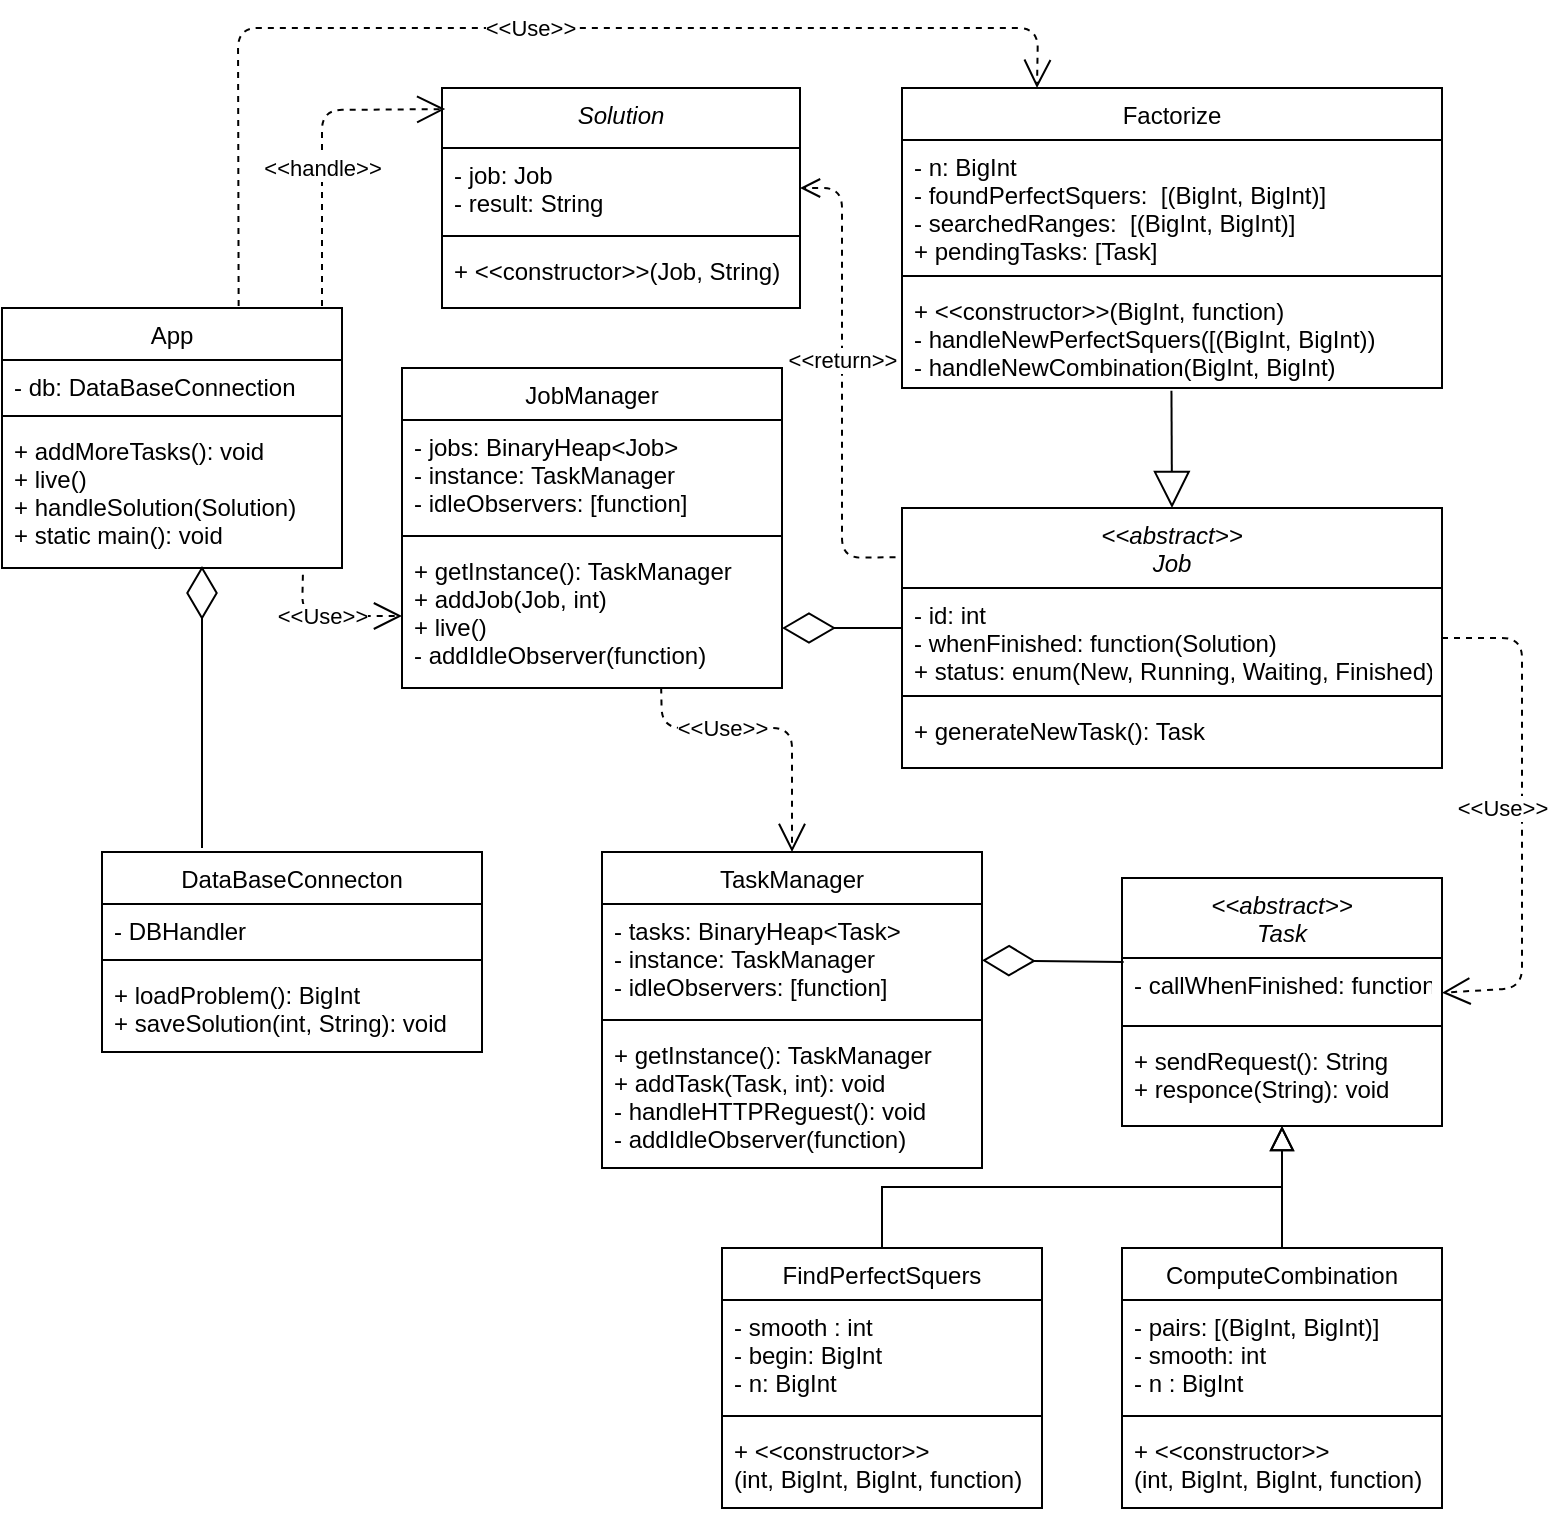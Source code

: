 <mxfile version="13.9.8" type="device"><diagram id="C5RBs43oDa-KdzZeNtuy" name="Page-1"><mxGraphModel dx="1221" dy="682" grid="1" gridSize="10" guides="1" tooltips="1" connect="1" arrows="1" fold="1" page="1" pageScale="1" pageWidth="827" pageHeight="1169" math="0" shadow="0"><root><mxCell id="WIyWlLk6GJQsqaUBKTNV-0"/><mxCell id="WIyWlLk6GJQsqaUBKTNV-1" parent="WIyWlLk6GJQsqaUBKTNV-0"/><mxCell id="zkfFHV4jXpPFQw0GAbJ--0" value="&lt;&lt;abstract&gt;&gt;&#10;Task" style="swimlane;fontStyle=2;align=center;verticalAlign=top;childLayout=stackLayout;horizontal=1;startSize=40;horizontalStack=0;resizeParent=1;resizeLast=0;collapsible=1;marginBottom=0;rounded=0;shadow=0;strokeWidth=1;" parent="WIyWlLk6GJQsqaUBKTNV-1" vertex="1"><mxGeometry x="610" y="465" width="160" height="124" as="geometry"><mxRectangle x="230" y="140" width="160" height="26" as="alternateBounds"/></mxGeometry></mxCell><mxCell id="zkfFHV4jXpPFQw0GAbJ--1" value="- callWhenFinished: function" style="text;align=left;verticalAlign=top;spacingLeft=4;spacingRight=4;overflow=hidden;rotatable=0;points=[[0,0.5],[1,0.5]];portConstraint=eastwest;" parent="zkfFHV4jXpPFQw0GAbJ--0" vertex="1"><mxGeometry y="40" width="160" height="30" as="geometry"/></mxCell><mxCell id="zkfFHV4jXpPFQw0GAbJ--4" value="" style="line;html=1;strokeWidth=1;align=left;verticalAlign=middle;spacingTop=-1;spacingLeft=3;spacingRight=3;rotatable=0;labelPosition=right;points=[];portConstraint=eastwest;" parent="zkfFHV4jXpPFQw0GAbJ--0" vertex="1"><mxGeometry y="70" width="160" height="8" as="geometry"/></mxCell><mxCell id="zkfFHV4jXpPFQw0GAbJ--5" value="+ sendRequest(): String&#10;+ responce(String): void" style="text;align=left;verticalAlign=top;spacingLeft=4;spacingRight=4;overflow=hidden;rotatable=0;points=[[0,0.5],[1,0.5]];portConstraint=eastwest;" parent="zkfFHV4jXpPFQw0GAbJ--0" vertex="1"><mxGeometry y="78" width="160" height="40" as="geometry"/></mxCell><mxCell id="zkfFHV4jXpPFQw0GAbJ--6" value="FindPerfectSquers" style="swimlane;fontStyle=0;align=center;verticalAlign=top;childLayout=stackLayout;horizontal=1;startSize=26;horizontalStack=0;resizeParent=1;resizeLast=0;collapsible=1;marginBottom=0;rounded=0;shadow=0;strokeWidth=1;" parent="WIyWlLk6GJQsqaUBKTNV-1" vertex="1"><mxGeometry x="410" y="650" width="160" height="130" as="geometry"><mxRectangle x="130" y="380" width="160" height="26" as="alternateBounds"/></mxGeometry></mxCell><mxCell id="zkfFHV4jXpPFQw0GAbJ--7" value="- smooth : int&#10;- begin: BigInt&#10;- n: BigInt" style="text;align=left;verticalAlign=top;spacingLeft=4;spacingRight=4;overflow=hidden;rotatable=0;points=[[0,0.5],[1,0.5]];portConstraint=eastwest;" parent="zkfFHV4jXpPFQw0GAbJ--6" vertex="1"><mxGeometry y="26" width="160" height="54" as="geometry"/></mxCell><mxCell id="zkfFHV4jXpPFQw0GAbJ--9" value="" style="line;html=1;strokeWidth=1;align=left;verticalAlign=middle;spacingTop=-1;spacingLeft=3;spacingRight=3;rotatable=0;labelPosition=right;points=[];portConstraint=eastwest;" parent="zkfFHV4jXpPFQw0GAbJ--6" vertex="1"><mxGeometry y="80" width="160" height="8" as="geometry"/></mxCell><mxCell id="zkfFHV4jXpPFQw0GAbJ--10" value="+ &lt;&lt;constructor&gt;&gt;&#10;(int, BigInt, BigInt, function)&#10;" style="text;align=left;verticalAlign=top;spacingLeft=4;spacingRight=4;overflow=hidden;rotatable=0;points=[[0,0.5],[1,0.5]];portConstraint=eastwest;fontStyle=0" parent="zkfFHV4jXpPFQw0GAbJ--6" vertex="1"><mxGeometry y="88" width="160" height="42" as="geometry"/></mxCell><mxCell id="zkfFHV4jXpPFQw0GAbJ--12" value="" style="endArrow=block;endSize=10;endFill=0;shadow=0;strokeWidth=1;rounded=0;edgeStyle=elbowEdgeStyle;elbow=vertical;" parent="WIyWlLk6GJQsqaUBKTNV-1" source="zkfFHV4jXpPFQw0GAbJ--6" target="zkfFHV4jXpPFQw0GAbJ--0" edge="1"><mxGeometry width="160" relative="1" as="geometry"><mxPoint x="290" y="533" as="sourcePoint"/><mxPoint x="290" y="533" as="targetPoint"/></mxGeometry></mxCell><mxCell id="zkfFHV4jXpPFQw0GAbJ--13" value="ComputeCombination" style="swimlane;fontStyle=0;align=center;verticalAlign=top;childLayout=stackLayout;horizontal=1;startSize=26;horizontalStack=0;resizeParent=1;resizeLast=0;collapsible=1;marginBottom=0;rounded=0;shadow=0;strokeWidth=1;" parent="WIyWlLk6GJQsqaUBKTNV-1" vertex="1"><mxGeometry x="610" y="650" width="160" height="130" as="geometry"><mxRectangle x="340" y="380" width="170" height="26" as="alternateBounds"/></mxGeometry></mxCell><mxCell id="zkfFHV4jXpPFQw0GAbJ--14" value="- pairs: [(BigInt, BigInt)]&#10;- smooth: int&#10;- n : BigInt&#10;" style="text;align=left;verticalAlign=top;spacingLeft=4;spacingRight=4;overflow=hidden;rotatable=0;points=[[0,0.5],[1,0.5]];portConstraint=eastwest;" parent="zkfFHV4jXpPFQw0GAbJ--13" vertex="1"><mxGeometry y="26" width="160" height="54" as="geometry"/></mxCell><mxCell id="zkfFHV4jXpPFQw0GAbJ--15" value="" style="line;html=1;strokeWidth=1;align=left;verticalAlign=middle;spacingTop=-1;spacingLeft=3;spacingRight=3;rotatable=0;labelPosition=right;points=[];portConstraint=eastwest;" parent="zkfFHV4jXpPFQw0GAbJ--13" vertex="1"><mxGeometry y="80" width="160" height="8" as="geometry"/></mxCell><mxCell id="TNpgRUvPJ4tyzciIlh5Z-3" value="+ &lt;&lt;constructor&gt;&gt;&#10;(int, BigInt, BigInt, function)&#10;" style="text;align=left;verticalAlign=top;spacingLeft=4;spacingRight=4;overflow=hidden;rotatable=0;points=[[0,0.5],[1,0.5]];portConstraint=eastwest;fontStyle=0" vertex="1" parent="zkfFHV4jXpPFQw0GAbJ--13"><mxGeometry y="88" width="160" height="42" as="geometry"/></mxCell><mxCell id="zkfFHV4jXpPFQw0GAbJ--16" value="" style="endArrow=block;endSize=10;endFill=0;shadow=0;strokeWidth=1;rounded=0;edgeStyle=elbowEdgeStyle;elbow=vertical;" parent="WIyWlLk6GJQsqaUBKTNV-1" source="zkfFHV4jXpPFQw0GAbJ--13" target="zkfFHV4jXpPFQw0GAbJ--0" edge="1"><mxGeometry width="160" relative="1" as="geometry"><mxPoint x="300" y="703" as="sourcePoint"/><mxPoint x="400" y="601" as="targetPoint"/></mxGeometry></mxCell><mxCell id="TNpgRUvPJ4tyzciIlh5Z-11" value="" style="endArrow=diamondThin;endFill=0;endSize=24;html=1;exitX=0.005;exitY=0.067;exitDx=0;exitDy=0;exitPerimeter=0;" edge="1" parent="WIyWlLk6GJQsqaUBKTNV-1" source="zkfFHV4jXpPFQw0GAbJ--1" target="TNpgRUvPJ4tyzciIlh5Z-5"><mxGeometry width="160" relative="1" as="geometry"><mxPoint x="420" y="630" as="sourcePoint"/><mxPoint x="530" y="450" as="targetPoint"/></mxGeometry></mxCell><mxCell id="TNpgRUvPJ4tyzciIlh5Z-12" value="Factorize" style="swimlane;fontStyle=0;align=center;verticalAlign=top;childLayout=stackLayout;horizontal=1;startSize=26;horizontalStack=0;resizeParent=1;resizeLast=0;collapsible=1;marginBottom=0;rounded=0;shadow=0;strokeWidth=1;" vertex="1" parent="WIyWlLk6GJQsqaUBKTNV-1"><mxGeometry x="500" y="70" width="270" height="150" as="geometry"><mxRectangle x="340" y="380" width="170" height="26" as="alternateBounds"/></mxGeometry></mxCell><mxCell id="TNpgRUvPJ4tyzciIlh5Z-13" value="- n: BigInt&#10;- foundPerfectSquers:  [(BigInt, BigInt)]&#10;- searchedRanges:  [(BigInt, BigInt)]&#10;+ pendingTasks: [Task]" style="text;align=left;verticalAlign=top;spacingLeft=4;spacingRight=4;overflow=hidden;rotatable=0;points=[[0,0.5],[1,0.5]];portConstraint=eastwest;" vertex="1" parent="TNpgRUvPJ4tyzciIlh5Z-12"><mxGeometry y="26" width="270" height="64" as="geometry"/></mxCell><mxCell id="TNpgRUvPJ4tyzciIlh5Z-14" value="" style="line;html=1;strokeWidth=1;align=left;verticalAlign=middle;spacingTop=-1;spacingLeft=3;spacingRight=3;rotatable=0;labelPosition=right;points=[];portConstraint=eastwest;" vertex="1" parent="TNpgRUvPJ4tyzciIlh5Z-12"><mxGeometry y="90" width="270" height="8" as="geometry"/></mxCell><mxCell id="TNpgRUvPJ4tyzciIlh5Z-15" value="+ &lt;&lt;constructor&gt;&gt;(BigInt, function)&#10;- handleNewPerfectSquers([(BigInt, BigInt))&#10;- handleNewCombination(BigInt, BigInt)" style="text;align=left;verticalAlign=top;spacingLeft=4;spacingRight=4;overflow=hidden;rotatable=0;points=[[0,0.5],[1,0.5]];portConstraint=eastwest;fontStyle=0" vertex="1" parent="TNpgRUvPJ4tyzciIlh5Z-12"><mxGeometry y="98" width="270" height="52" as="geometry"/></mxCell><mxCell id="TNpgRUvPJ4tyzciIlh5Z-20" value="&lt;&lt;abstract&gt;&gt;&#10;Job" style="swimlane;fontStyle=2;align=center;verticalAlign=top;childLayout=stackLayout;horizontal=1;startSize=40;horizontalStack=0;resizeParent=1;resizeLast=0;collapsible=1;marginBottom=0;rounded=0;shadow=0;strokeWidth=1;" vertex="1" parent="WIyWlLk6GJQsqaUBKTNV-1"><mxGeometry x="500" y="280" width="270" height="130" as="geometry"><mxRectangle x="230" y="140" width="160" height="26" as="alternateBounds"/></mxGeometry></mxCell><mxCell id="TNpgRUvPJ4tyzciIlh5Z-21" value="- id: int&#10;- whenFinished: function(Solution)&#10;+ status: enum(New, Running, Waiting, Finished)" style="text;align=left;verticalAlign=top;spacingLeft=4;spacingRight=4;overflow=hidden;rotatable=0;points=[[0,0.5],[1,0.5]];portConstraint=eastwest;" vertex="1" parent="TNpgRUvPJ4tyzciIlh5Z-20"><mxGeometry y="40" width="270" height="50" as="geometry"/></mxCell><mxCell id="TNpgRUvPJ4tyzciIlh5Z-22" value="" style="line;html=1;strokeWidth=1;align=left;verticalAlign=middle;spacingTop=-1;spacingLeft=3;spacingRight=3;rotatable=0;labelPosition=right;points=[];portConstraint=eastwest;" vertex="1" parent="TNpgRUvPJ4tyzciIlh5Z-20"><mxGeometry y="90" width="270" height="8" as="geometry"/></mxCell><mxCell id="TNpgRUvPJ4tyzciIlh5Z-23" value="+ generateNewTask(): Task" style="text;align=left;verticalAlign=top;spacingLeft=4;spacingRight=4;overflow=hidden;rotatable=0;points=[[0,0.5],[1,0.5]];portConstraint=eastwest;" vertex="1" parent="TNpgRUvPJ4tyzciIlh5Z-20"><mxGeometry y="98" width="270" as="geometry"/></mxCell><mxCell id="TNpgRUvPJ4tyzciIlh5Z-27" value="" style="endArrow=block;endSize=16;endFill=0;html=1;entryX=0.5;entryY=0;entryDx=0;entryDy=0;exitX=0.499;exitY=1.027;exitDx=0;exitDy=0;exitPerimeter=0;" edge="1" parent="WIyWlLk6GJQsqaUBKTNV-1" source="TNpgRUvPJ4tyzciIlh5Z-15" target="TNpgRUvPJ4tyzciIlh5Z-20"><mxGeometry y="-65" width="160" relative="1" as="geometry"><mxPoint x="600" y="240" as="sourcePoint"/><mxPoint x="789" y="110" as="targetPoint"/><mxPoint as="offset"/></mxGeometry></mxCell><mxCell id="TNpgRUvPJ4tyzciIlh5Z-28" value="Solution" style="swimlane;fontStyle=2;align=center;verticalAlign=top;childLayout=stackLayout;horizontal=1;startSize=30;horizontalStack=0;resizeParent=1;resizeLast=0;collapsible=1;marginBottom=0;rounded=0;shadow=0;strokeWidth=1;" vertex="1" parent="WIyWlLk6GJQsqaUBKTNV-1"><mxGeometry x="270" y="70" width="179" height="110" as="geometry"><mxRectangle x="230" y="140" width="160" height="26" as="alternateBounds"/></mxGeometry></mxCell><mxCell id="TNpgRUvPJ4tyzciIlh5Z-29" value="- job: Job&#10;- result: String" style="text;align=left;verticalAlign=top;spacingLeft=4;spacingRight=4;overflow=hidden;rotatable=0;points=[[0,0.5],[1,0.5]];portConstraint=eastwest;" vertex="1" parent="TNpgRUvPJ4tyzciIlh5Z-28"><mxGeometry y="30" width="179" height="40" as="geometry"/></mxCell><mxCell id="TNpgRUvPJ4tyzciIlh5Z-30" value="" style="line;html=1;strokeWidth=1;align=left;verticalAlign=middle;spacingTop=-1;spacingLeft=3;spacingRight=3;rotatable=0;labelPosition=right;points=[];portConstraint=eastwest;" vertex="1" parent="TNpgRUvPJ4tyzciIlh5Z-28"><mxGeometry y="70" width="179" height="8" as="geometry"/></mxCell><mxCell id="TNpgRUvPJ4tyzciIlh5Z-31" value="+ &lt;&lt;constructor&gt;&gt;(Job, String)" style="text;align=left;verticalAlign=top;spacingLeft=4;spacingRight=4;overflow=hidden;rotatable=0;points=[[0,0.5],[1,0.5]];portConstraint=eastwest;" vertex="1" parent="TNpgRUvPJ4tyzciIlh5Z-28"><mxGeometry y="78" width="179" height="22" as="geometry"/></mxCell><mxCell id="TNpgRUvPJ4tyzciIlh5Z-32" value="JobManager" style="swimlane;fontStyle=0;align=center;verticalAlign=top;childLayout=stackLayout;horizontal=1;startSize=26;horizontalStack=0;resizeParent=1;resizeLast=0;collapsible=1;marginBottom=0;rounded=0;shadow=0;strokeWidth=1;" vertex="1" parent="WIyWlLk6GJQsqaUBKTNV-1"><mxGeometry x="250" y="210" width="190" height="160" as="geometry"><mxRectangle x="340" y="380" width="170" height="26" as="alternateBounds"/></mxGeometry></mxCell><mxCell id="TNpgRUvPJ4tyzciIlh5Z-33" value="- jobs: BinaryHeap&lt;Job&gt;&#10;- instance: TaskManager&#10;- idleObservers: [function]&#10;" style="text;align=left;verticalAlign=top;spacingLeft=4;spacingRight=4;overflow=hidden;rotatable=0;points=[[0,0.5],[1,0.5]];portConstraint=eastwest;" vertex="1" parent="TNpgRUvPJ4tyzciIlh5Z-32"><mxGeometry y="26" width="190" height="54" as="geometry"/></mxCell><mxCell id="TNpgRUvPJ4tyzciIlh5Z-34" value="" style="line;html=1;strokeWidth=1;align=left;verticalAlign=middle;spacingTop=-1;spacingLeft=3;spacingRight=3;rotatable=0;labelPosition=right;points=[];portConstraint=eastwest;" vertex="1" parent="TNpgRUvPJ4tyzciIlh5Z-32"><mxGeometry y="80" width="190" height="8" as="geometry"/></mxCell><mxCell id="TNpgRUvPJ4tyzciIlh5Z-35" value="+ getInstance(): TaskManager&#10;+ addJob(Job, int)&#10;+ live()&#10;- addIdleObserver(function)&#10;&#10;" style="text;align=left;verticalAlign=top;spacingLeft=4;spacingRight=4;overflow=hidden;rotatable=0;points=[[0,0.5],[1,0.5]];portConstraint=eastwest;fontStyle=0" vertex="1" parent="TNpgRUvPJ4tyzciIlh5Z-32"><mxGeometry y="88" width="190" height="72" as="geometry"/></mxCell><mxCell id="TNpgRUvPJ4tyzciIlh5Z-36" value="&amp;lt;&amp;lt;return&amp;gt;&amp;gt;" style="html=1;verticalAlign=bottom;endArrow=open;dashed=1;endSize=8;exitX=-0.012;exitY=0.189;exitDx=0;exitDy=0;exitPerimeter=0;entryX=1;entryY=0.5;entryDx=0;entryDy=0;" edge="1" parent="WIyWlLk6GJQsqaUBKTNV-1" source="TNpgRUvPJ4tyzciIlh5Z-20" target="TNpgRUvPJ4tyzciIlh5Z-29"><mxGeometry relative="1" as="geometry"><mxPoint x="460" y="350" as="sourcePoint"/><mxPoint x="380" y="350" as="targetPoint"/><Array as="points"><mxPoint x="470" y="305"/><mxPoint x="470" y="120"/></Array></mxGeometry></mxCell><mxCell id="TNpgRUvPJ4tyzciIlh5Z-37" value="&amp;lt;&amp;lt;Use&amp;gt;&amp;gt;" style="endArrow=open;endSize=12;dashed=1;html=1;exitX=1;exitY=0.5;exitDx=0;exitDy=0;" edge="1" parent="WIyWlLk6GJQsqaUBKTNV-1" source="TNpgRUvPJ4tyzciIlh5Z-21" target="zkfFHV4jXpPFQw0GAbJ--0"><mxGeometry x="-0.02" y="-10" width="160" relative="1" as="geometry"><mxPoint x="697" y="410" as="sourcePoint"/><mxPoint x="500" y="390" as="targetPoint"/><Array as="points"><mxPoint x="810" y="345"/><mxPoint x="810" y="520"/></Array><mxPoint as="offset"/></mxGeometry></mxCell><mxCell id="TNpgRUvPJ4tyzciIlh5Z-38" value="DataBaseConnecton" style="swimlane;fontStyle=0;align=center;verticalAlign=top;childLayout=stackLayout;horizontal=1;startSize=26;horizontalStack=0;resizeParent=1;resizeLast=0;collapsible=1;marginBottom=0;rounded=0;shadow=0;strokeWidth=1;" vertex="1" parent="WIyWlLk6GJQsqaUBKTNV-1"><mxGeometry x="100" y="452" width="190" height="100" as="geometry"><mxRectangle x="340" y="380" width="170" height="26" as="alternateBounds"/></mxGeometry></mxCell><mxCell id="TNpgRUvPJ4tyzciIlh5Z-39" value="- DBHandler" style="text;align=left;verticalAlign=top;spacingLeft=4;spacingRight=4;overflow=hidden;rotatable=0;points=[[0,0.5],[1,0.5]];portConstraint=eastwest;" vertex="1" parent="TNpgRUvPJ4tyzciIlh5Z-38"><mxGeometry y="26" width="190" height="24" as="geometry"/></mxCell><mxCell id="TNpgRUvPJ4tyzciIlh5Z-40" value="" style="line;html=1;strokeWidth=1;align=left;verticalAlign=middle;spacingTop=-1;spacingLeft=3;spacingRight=3;rotatable=0;labelPosition=right;points=[];portConstraint=eastwest;" vertex="1" parent="TNpgRUvPJ4tyzciIlh5Z-38"><mxGeometry y="50" width="190" height="8" as="geometry"/></mxCell><mxCell id="TNpgRUvPJ4tyzciIlh5Z-41" value="+ loadProblem(): BigInt&#10;+ saveSolution(int, String): void" style="text;align=left;verticalAlign=top;spacingLeft=4;spacingRight=4;overflow=hidden;rotatable=0;points=[[0,0.5],[1,0.5]];portConstraint=eastwest;fontStyle=0" vertex="1" parent="TNpgRUvPJ4tyzciIlh5Z-38"><mxGeometry y="58" width="190" height="42" as="geometry"/></mxCell><mxCell id="TNpgRUvPJ4tyzciIlh5Z-4" value="TaskManager" style="swimlane;fontStyle=0;align=center;verticalAlign=top;childLayout=stackLayout;horizontal=1;startSize=26;horizontalStack=0;resizeParent=1;resizeLast=0;collapsible=1;marginBottom=0;rounded=0;shadow=0;strokeWidth=1;" vertex="1" parent="WIyWlLk6GJQsqaUBKTNV-1"><mxGeometry x="350" y="452" width="190" height="158" as="geometry"><mxRectangle x="340" y="380" width="170" height="26" as="alternateBounds"/></mxGeometry></mxCell><mxCell id="TNpgRUvPJ4tyzciIlh5Z-5" value="- tasks: BinaryHeap&lt;Task&gt;&#10;- instance: TaskManager&#10;- idleObservers: [function]" style="text;align=left;verticalAlign=top;spacingLeft=4;spacingRight=4;overflow=hidden;rotatable=0;points=[[0,0.5],[1,0.5]];portConstraint=eastwest;" vertex="1" parent="TNpgRUvPJ4tyzciIlh5Z-4"><mxGeometry y="26" width="190" height="54" as="geometry"/></mxCell><mxCell id="TNpgRUvPJ4tyzciIlh5Z-6" value="" style="line;html=1;strokeWidth=1;align=left;verticalAlign=middle;spacingTop=-1;spacingLeft=3;spacingRight=3;rotatable=0;labelPosition=right;points=[];portConstraint=eastwest;" vertex="1" parent="TNpgRUvPJ4tyzciIlh5Z-4"><mxGeometry y="80" width="190" height="8" as="geometry"/></mxCell><mxCell id="TNpgRUvPJ4tyzciIlh5Z-9" value="+ getInstance(): TaskManager&#10;+ addTask(Task, int): void&#10;- handleHTTPReguest(): void&#10;- addIdleObserver(function)" style="text;align=left;verticalAlign=top;spacingLeft=4;spacingRight=4;overflow=hidden;rotatable=0;points=[[0,0.5],[1,0.5]];portConstraint=eastwest;fontStyle=0" vertex="1" parent="TNpgRUvPJ4tyzciIlh5Z-4"><mxGeometry y="88" width="190" height="70" as="geometry"/></mxCell><mxCell id="TNpgRUvPJ4tyzciIlh5Z-42" value="" style="endArrow=diamondThin;endFill=0;endSize=24;html=1;" edge="1" parent="WIyWlLk6GJQsqaUBKTNV-1"><mxGeometry width="160" relative="1" as="geometry"><mxPoint x="500" y="340" as="sourcePoint"/><mxPoint x="440" y="340" as="targetPoint"/><Array as="points"/></mxGeometry></mxCell><mxCell id="TNpgRUvPJ4tyzciIlh5Z-44" value="&amp;lt;&amp;lt;Use&amp;gt;&amp;gt;" style="endArrow=open;endSize=12;dashed=1;html=1;exitX=0.682;exitY=0.997;exitDx=0;exitDy=0;exitPerimeter=0;" edge="1" parent="WIyWlLk6GJQsqaUBKTNV-1" source="TNpgRUvPJ4tyzciIlh5Z-35" target="TNpgRUvPJ4tyzciIlh5Z-4"><mxGeometry x="-0.318" width="160" relative="1" as="geometry"><mxPoint x="310" y="390" as="sourcePoint"/><mxPoint x="459" y="440" as="targetPoint"/><Array as="points"><mxPoint x="380" y="390"/><mxPoint x="445" y="390"/></Array><mxPoint as="offset"/></mxGeometry></mxCell><mxCell id="TNpgRUvPJ4tyzciIlh5Z-45" value="" style="endArrow=diamondThin;endFill=0;endSize=24;html=1;" edge="1" parent="WIyWlLk6GJQsqaUBKTNV-1"><mxGeometry width="160" relative="1" as="geometry"><mxPoint x="150" y="450" as="sourcePoint"/><mxPoint x="150" y="309" as="targetPoint"/><Array as="points"/></mxGeometry></mxCell><mxCell id="TNpgRUvPJ4tyzciIlh5Z-46" value="App" style="swimlane;fontStyle=0;align=center;verticalAlign=top;childLayout=stackLayout;horizontal=1;startSize=26;horizontalStack=0;resizeParent=1;resizeLast=0;collapsible=1;marginBottom=0;rounded=0;shadow=0;strokeWidth=1;" vertex="1" parent="WIyWlLk6GJQsqaUBKTNV-1"><mxGeometry x="50" y="180" width="170" height="130" as="geometry"><mxRectangle x="340" y="380" width="170" height="26" as="alternateBounds"/></mxGeometry></mxCell><mxCell id="TNpgRUvPJ4tyzciIlh5Z-47" value="- db: DataBaseConnection&#10;" style="text;align=left;verticalAlign=top;spacingLeft=4;spacingRight=4;overflow=hidden;rotatable=0;points=[[0,0.5],[1,0.5]];portConstraint=eastwest;" vertex="1" parent="TNpgRUvPJ4tyzciIlh5Z-46"><mxGeometry y="26" width="170" height="24" as="geometry"/></mxCell><mxCell id="TNpgRUvPJ4tyzciIlh5Z-48" value="" style="line;html=1;strokeWidth=1;align=left;verticalAlign=middle;spacingTop=-1;spacingLeft=3;spacingRight=3;rotatable=0;labelPosition=right;points=[];portConstraint=eastwest;" vertex="1" parent="TNpgRUvPJ4tyzciIlh5Z-46"><mxGeometry y="50" width="170" height="8" as="geometry"/></mxCell><mxCell id="TNpgRUvPJ4tyzciIlh5Z-49" value="+ addMoreTasks(): void&#10;+ live()&#10;+ handleSolution(Solution)&#10;+ static main(): void&#10;" style="text;align=left;verticalAlign=top;spacingLeft=4;spacingRight=4;overflow=hidden;rotatable=0;points=[[0,0.5],[1,0.5]];portConstraint=eastwest;fontStyle=0" vertex="1" parent="TNpgRUvPJ4tyzciIlh5Z-46"><mxGeometry y="58" width="170" height="72" as="geometry"/></mxCell><mxCell id="TNpgRUvPJ4tyzciIlh5Z-50" value="&amp;lt;&amp;lt;Use&amp;gt;&amp;gt;" style="endArrow=open;endSize=12;dashed=1;html=1;exitX=0.885;exitY=1.047;exitDx=0;exitDy=0;exitPerimeter=0;entryX=0;entryY=0.5;entryDx=0;entryDy=0;" edge="1" parent="WIyWlLk6GJQsqaUBKTNV-1" source="TNpgRUvPJ4tyzciIlh5Z-49" target="TNpgRUvPJ4tyzciIlh5Z-35"><mxGeometry x="-0.133" width="160" relative="1" as="geometry"><mxPoint x="162.29" y="310.004" as="sourcePoint"/><mxPoint x="227.71" y="392.22" as="targetPoint"/><Array as="points"><mxPoint x="200" y="334"/></Array><mxPoint as="offset"/></mxGeometry></mxCell><mxCell id="TNpgRUvPJ4tyzciIlh5Z-51" value="&amp;lt;&amp;lt;Use&amp;gt;&amp;gt;" style="endArrow=open;endSize=12;dashed=1;html=1;exitX=0.696;exitY=-0.008;exitDx=0;exitDy=0;exitPerimeter=0;entryX=0.25;entryY=0;entryDx=0;entryDy=0;" edge="1" parent="WIyWlLk6GJQsqaUBKTNV-1" source="TNpgRUvPJ4tyzciIlh5Z-46" target="TNpgRUvPJ4tyzciIlh5Z-12"><mxGeometry width="160" relative="1" as="geometry"><mxPoint x="390" y="80" as="sourcePoint"/><mxPoint x="550" y="80" as="targetPoint"/><Array as="points"><mxPoint x="168" y="40"/><mxPoint x="568" y="40"/></Array></mxGeometry></mxCell><mxCell id="TNpgRUvPJ4tyzciIlh5Z-52" value="&amp;lt;&amp;lt;handle&amp;gt;&amp;gt;" style="endArrow=open;endSize=12;dashed=1;html=1;entryX=0.009;entryY=0.096;entryDx=0;entryDy=0;entryPerimeter=0;" edge="1" parent="WIyWlLk6GJQsqaUBKTNV-1" target="TNpgRUvPJ4tyzciIlh5Z-28"><mxGeometry x="-0.133" width="160" relative="1" as="geometry"><mxPoint x="210" y="179" as="sourcePoint"/><mxPoint x="260" y="344" as="targetPoint"/><Array as="points"><mxPoint x="210" y="81"/></Array><mxPoint as="offset"/></mxGeometry></mxCell></root></mxGraphModel></diagram></mxfile>